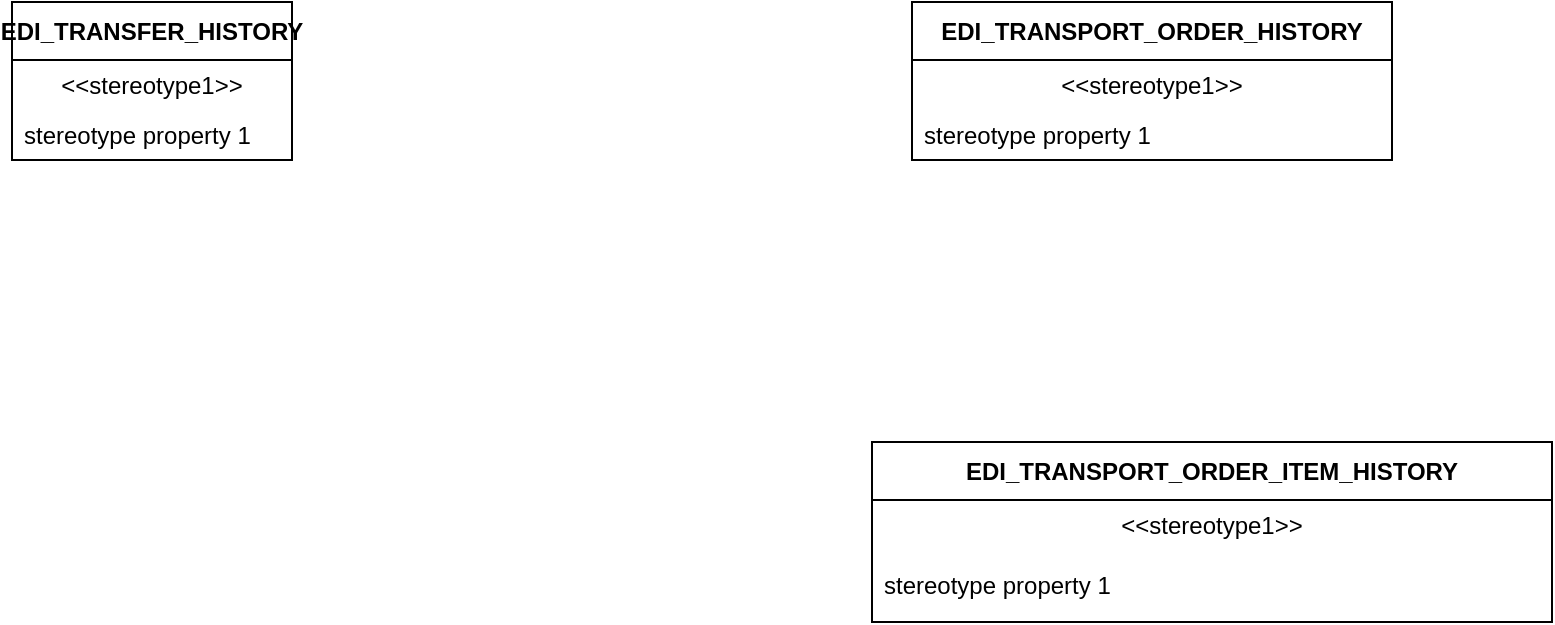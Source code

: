 <mxfile version="24.8.3">
  <diagram name="Page-1" id="cBU3FoFDfy3wO6Mudj8p">
    <mxGraphModel dx="1552" dy="1505" grid="1" gridSize="10" guides="1" tooltips="1" connect="1" arrows="1" fold="1" page="1" pageScale="1" pageWidth="827" pageHeight="1169" math="0" shadow="0">
      <root>
        <mxCell id="0" />
        <mxCell id="1" parent="0" />
        <mxCell id="6XweyelYUrj_YVhZijfG-1" value="EDI_TRANSFER_HISTORY" style="swimlane;fontStyle=1;align=center;verticalAlign=middle;childLayout=stackLayout;horizontal=1;startSize=29;horizontalStack=0;resizeParent=1;resizeParentMax=0;resizeLast=0;collapsible=0;marginBottom=0;html=1;whiteSpace=wrap;" vertex="1" parent="1">
          <mxGeometry x="120" y="260" width="140" height="79" as="geometry" />
        </mxCell>
        <mxCell id="6XweyelYUrj_YVhZijfG-2" value="&amp;lt;&amp;lt;stereotype1&amp;gt;&amp;gt;" style="text;html=1;strokeColor=none;fillColor=none;align=center;verticalAlign=middle;spacingLeft=4;spacingRight=4;overflow=hidden;rotatable=0;points=[[0,0.5],[1,0.5]];portConstraint=eastwest;whiteSpace=wrap;" vertex="1" parent="6XweyelYUrj_YVhZijfG-1">
          <mxGeometry y="29" width="140" height="25" as="geometry" />
        </mxCell>
        <mxCell id="6XweyelYUrj_YVhZijfG-3" value="stereotype property 1" style="text;html=1;strokeColor=none;fillColor=none;align=left;verticalAlign=middle;spacingLeft=4;spacingRight=4;overflow=hidden;rotatable=0;points=[[0,0.5],[1,0.5]];portConstraint=eastwest;whiteSpace=wrap;" vertex="1" parent="6XweyelYUrj_YVhZijfG-1">
          <mxGeometry y="54" width="140" height="25" as="geometry" />
        </mxCell>
        <mxCell id="6XweyelYUrj_YVhZijfG-4" value="EDI_TRANSPORT_ORDER_HISTORY" style="swimlane;fontStyle=1;align=center;verticalAlign=middle;childLayout=stackLayout;horizontal=1;startSize=29;horizontalStack=0;resizeParent=1;resizeParentMax=0;resizeLast=0;collapsible=0;marginBottom=0;html=1;whiteSpace=wrap;" vertex="1" parent="1">
          <mxGeometry x="570" y="260" width="240" height="79" as="geometry" />
        </mxCell>
        <mxCell id="6XweyelYUrj_YVhZijfG-5" value="&amp;lt;&amp;lt;stereotype1&amp;gt;&amp;gt;" style="text;html=1;strokeColor=none;fillColor=none;align=center;verticalAlign=middle;spacingLeft=4;spacingRight=4;overflow=hidden;rotatable=0;points=[[0,0.5],[1,0.5]];portConstraint=eastwest;whiteSpace=wrap;" vertex="1" parent="6XweyelYUrj_YVhZijfG-4">
          <mxGeometry y="29" width="240" height="25" as="geometry" />
        </mxCell>
        <mxCell id="6XweyelYUrj_YVhZijfG-6" value="stereotype property 1" style="text;html=1;strokeColor=none;fillColor=none;align=left;verticalAlign=middle;spacingLeft=4;spacingRight=4;overflow=hidden;rotatable=0;points=[[0,0.5],[1,0.5]];portConstraint=eastwest;whiteSpace=wrap;" vertex="1" parent="6XweyelYUrj_YVhZijfG-4">
          <mxGeometry y="54" width="240" height="25" as="geometry" />
        </mxCell>
        <mxCell id="6XweyelYUrj_YVhZijfG-7" value="EDI_TRANSPORT_ORDER_ITEM_HISTORY" style="swimlane;fontStyle=1;align=center;verticalAlign=middle;childLayout=stackLayout;horizontal=1;startSize=29;horizontalStack=0;resizeParent=1;resizeParentMax=0;resizeLast=0;collapsible=0;marginBottom=0;html=1;whiteSpace=wrap;" vertex="1" parent="1">
          <mxGeometry x="550" y="480" width="340" height="90" as="geometry" />
        </mxCell>
        <mxCell id="6XweyelYUrj_YVhZijfG-8" value="&amp;lt;&amp;lt;stereotype1&amp;gt;&amp;gt;" style="text;html=1;strokeColor=none;fillColor=none;align=center;verticalAlign=middle;spacingLeft=4;spacingRight=4;overflow=hidden;rotatable=0;points=[[0,0.5],[1,0.5]];portConstraint=eastwest;whiteSpace=wrap;" vertex="1" parent="6XweyelYUrj_YVhZijfG-7">
          <mxGeometry y="29" width="340" height="25" as="geometry" />
        </mxCell>
        <mxCell id="6XweyelYUrj_YVhZijfG-9" value="stereotype property 1" style="text;html=1;strokeColor=none;fillColor=none;align=left;verticalAlign=middle;spacingLeft=4;spacingRight=4;overflow=hidden;rotatable=0;points=[[0,0.5],[1,0.5]];portConstraint=eastwest;whiteSpace=wrap;" vertex="1" parent="6XweyelYUrj_YVhZijfG-7">
          <mxGeometry y="54" width="340" height="36" as="geometry" />
        </mxCell>
      </root>
    </mxGraphModel>
  </diagram>
</mxfile>
